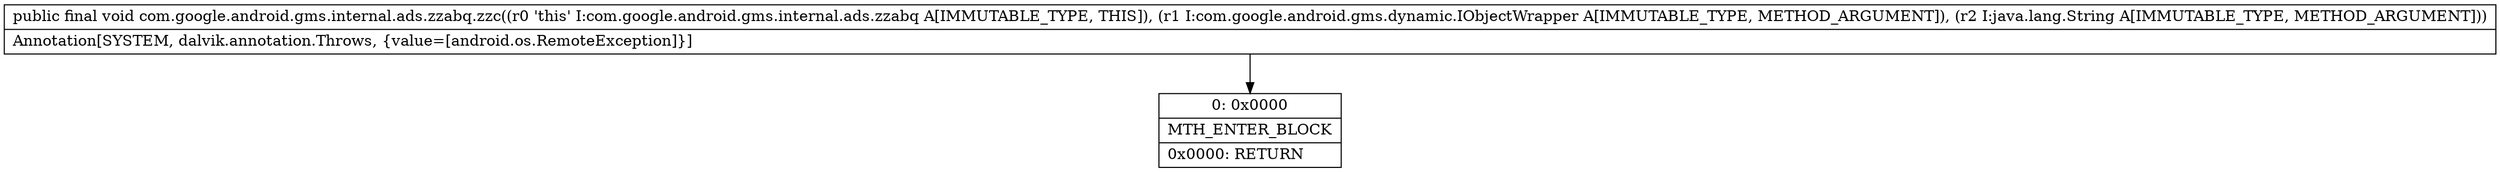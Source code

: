 digraph "CFG forcom.google.android.gms.internal.ads.zzabq.zzc(Lcom\/google\/android\/gms\/dynamic\/IObjectWrapper;Ljava\/lang\/String;)V" {
Node_0 [shape=record,label="{0\:\ 0x0000|MTH_ENTER_BLOCK\l|0x0000: RETURN   \l}"];
MethodNode[shape=record,label="{public final void com.google.android.gms.internal.ads.zzabq.zzc((r0 'this' I:com.google.android.gms.internal.ads.zzabq A[IMMUTABLE_TYPE, THIS]), (r1 I:com.google.android.gms.dynamic.IObjectWrapper A[IMMUTABLE_TYPE, METHOD_ARGUMENT]), (r2 I:java.lang.String A[IMMUTABLE_TYPE, METHOD_ARGUMENT]))  | Annotation[SYSTEM, dalvik.annotation.Throws, \{value=[android.os.RemoteException]\}]\l}"];
MethodNode -> Node_0;
}

